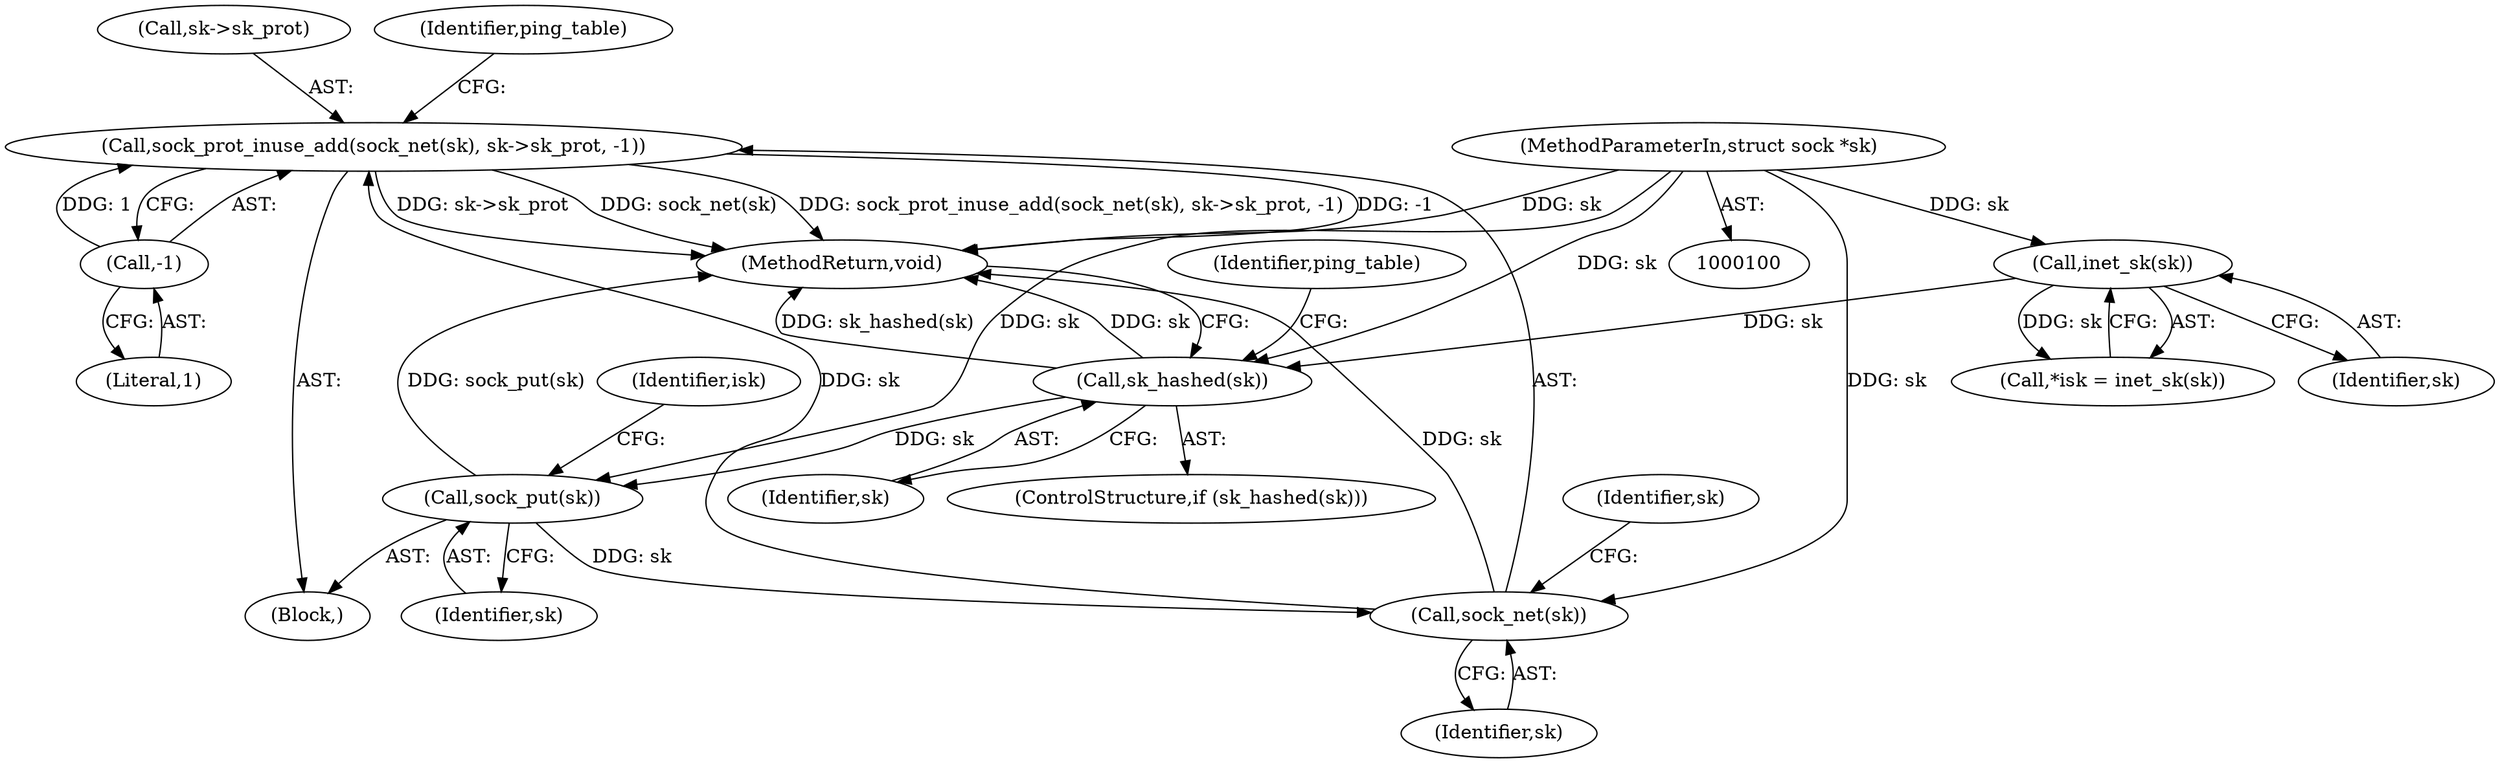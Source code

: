 digraph "0_linux_43a6684519ab0a6c52024b5e25322476cabad893@pointer" {
"1000145" [label="(Call,sock_prot_inuse_add(sock_net(sk), sk->sk_prot, -1))"];
"1000146" [label="(Call,sock_net(sk))"];
"1000133" [label="(Call,sock_put(sk))"];
"1000115" [label="(Call,sk_hashed(sk))"];
"1000106" [label="(Call,inet_sk(sk))"];
"1000101" [label="(MethodParameterIn,struct sock *sk)"];
"1000151" [label="(Call,-1)"];
"1000133" [label="(Call,sock_put(sk))"];
"1000104" [label="(Call,*isk = inet_sk(sk))"];
"1000148" [label="(Call,sk->sk_prot)"];
"1000117" [label="(Block,)"];
"1000116" [label="(Identifier,sk)"];
"1000147" [label="(Identifier,sk)"];
"1000145" [label="(Call,sock_prot_inuse_add(sock_net(sk), sk->sk_prot, -1))"];
"1000121" [label="(Identifier,ping_table)"];
"1000151" [label="(Call,-1)"];
"1000152" [label="(Literal,1)"];
"1000146" [label="(Call,sock_net(sk))"];
"1000114" [label="(ControlStructure,if (sk_hashed(sk)))"];
"1000156" [label="(Identifier,ping_table)"];
"1000149" [label="(Identifier,sk)"];
"1000158" [label="(MethodReturn,void)"];
"1000107" [label="(Identifier,sk)"];
"1000134" [label="(Identifier,sk)"];
"1000137" [label="(Identifier,isk)"];
"1000106" [label="(Call,inet_sk(sk))"];
"1000115" [label="(Call,sk_hashed(sk))"];
"1000101" [label="(MethodParameterIn,struct sock *sk)"];
"1000145" -> "1000117"  [label="AST: "];
"1000145" -> "1000151"  [label="CFG: "];
"1000146" -> "1000145"  [label="AST: "];
"1000148" -> "1000145"  [label="AST: "];
"1000151" -> "1000145"  [label="AST: "];
"1000156" -> "1000145"  [label="CFG: "];
"1000145" -> "1000158"  [label="DDG: -1"];
"1000145" -> "1000158"  [label="DDG: sk->sk_prot"];
"1000145" -> "1000158"  [label="DDG: sock_net(sk)"];
"1000145" -> "1000158"  [label="DDG: sock_prot_inuse_add(sock_net(sk), sk->sk_prot, -1)"];
"1000146" -> "1000145"  [label="DDG: sk"];
"1000151" -> "1000145"  [label="DDG: 1"];
"1000146" -> "1000147"  [label="CFG: "];
"1000147" -> "1000146"  [label="AST: "];
"1000149" -> "1000146"  [label="CFG: "];
"1000146" -> "1000158"  [label="DDG: sk"];
"1000133" -> "1000146"  [label="DDG: sk"];
"1000101" -> "1000146"  [label="DDG: sk"];
"1000133" -> "1000117"  [label="AST: "];
"1000133" -> "1000134"  [label="CFG: "];
"1000134" -> "1000133"  [label="AST: "];
"1000137" -> "1000133"  [label="CFG: "];
"1000133" -> "1000158"  [label="DDG: sock_put(sk)"];
"1000115" -> "1000133"  [label="DDG: sk"];
"1000101" -> "1000133"  [label="DDG: sk"];
"1000115" -> "1000114"  [label="AST: "];
"1000115" -> "1000116"  [label="CFG: "];
"1000116" -> "1000115"  [label="AST: "];
"1000121" -> "1000115"  [label="CFG: "];
"1000158" -> "1000115"  [label="CFG: "];
"1000115" -> "1000158"  [label="DDG: sk_hashed(sk)"];
"1000115" -> "1000158"  [label="DDG: sk"];
"1000106" -> "1000115"  [label="DDG: sk"];
"1000101" -> "1000115"  [label="DDG: sk"];
"1000106" -> "1000104"  [label="AST: "];
"1000106" -> "1000107"  [label="CFG: "];
"1000107" -> "1000106"  [label="AST: "];
"1000104" -> "1000106"  [label="CFG: "];
"1000106" -> "1000104"  [label="DDG: sk"];
"1000101" -> "1000106"  [label="DDG: sk"];
"1000101" -> "1000100"  [label="AST: "];
"1000101" -> "1000158"  [label="DDG: sk"];
"1000151" -> "1000152"  [label="CFG: "];
"1000152" -> "1000151"  [label="AST: "];
}
